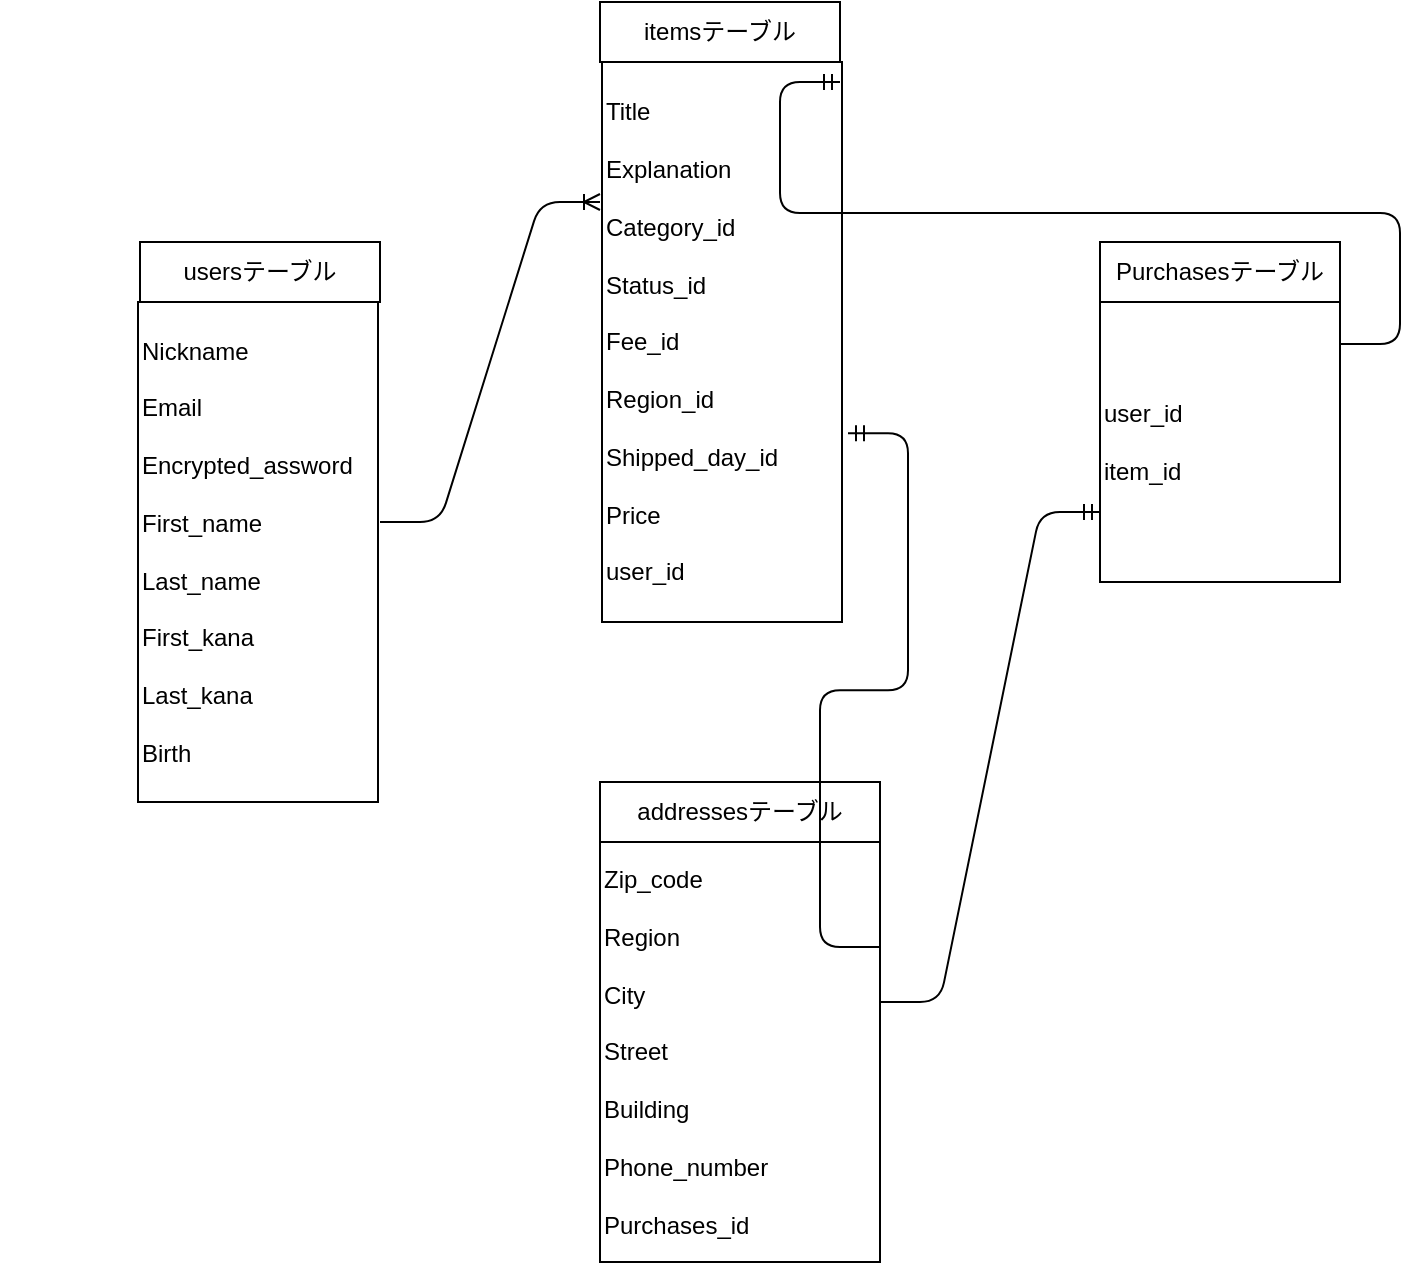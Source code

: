 <mxfile>
    <diagram id="uNvmAYeOiS78s3A_tTY7" name="ページ1">
        <mxGraphModel dx="1416" dy="531" grid="1" gridSize="10" guides="1" tooltips="1" connect="1" arrows="1" fold="1" page="1" pageScale="1" pageWidth="827" pageHeight="1169" math="0" shadow="0">
            <root>
                <mxCell id="0"/>
                <mxCell id="1" parent="0"/>
                <mxCell id="2" value="&lt;span&gt;Nickname&lt;br&gt;&lt;/span&gt;&lt;br&gt;&lt;span&gt;Email&lt;br&gt;&lt;/span&gt;&lt;br&gt;&lt;span&gt;Encrypted_assword&lt;br&gt;&lt;/span&gt;&lt;br&gt;&lt;span&gt;First_name&lt;br&gt;&lt;/span&gt;&lt;br&gt;&lt;span&gt;Last_name&lt;br&gt;&lt;/span&gt;&lt;br&gt;First_kana&lt;br&gt;&lt;br&gt;Last_kana&lt;br&gt;&lt;br&gt;Birth" style="whiteSpace=wrap;html=1;rounded=0;sketch=0;align=left;" vertex="1" parent="1">
                    <mxGeometry x="39" y="150" width="120" height="250" as="geometry"/>
                </mxCell>
                <mxCell id="3" value="usersテーブル" style="whiteSpace=wrap;html=1;rounded=0;sketch=0;" vertex="1" parent="1">
                    <mxGeometry x="40" y="120" width="120" height="30" as="geometry"/>
                </mxCell>
                <mxCell id="4" style="edgeStyle=orthogonalEdgeStyle;curved=0;rounded=1;sketch=0;orthogonalLoop=1;jettySize=auto;html=1;exitX=0.5;exitY=1;exitDx=0;exitDy=0;" edge="1" parent="1" source="2" target="2">
                    <mxGeometry relative="1" as="geometry"/>
                </mxCell>
                <mxCell id="5" value="&lt;span&gt;Title&lt;br&gt;&lt;/span&gt;&lt;br&gt;&lt;span&gt;Explanation&lt;/span&gt;&lt;br&gt;&lt;span&gt;&lt;br&gt;Category_id&lt;/span&gt;&lt;br&gt;&lt;span&gt;&lt;br&gt;Status_id&lt;br&gt;&lt;br&gt;&lt;/span&gt;Fee_id&lt;br&gt;&lt;br&gt;Region_id&lt;br&gt;&lt;br&gt;Shipped_day_id&lt;br&gt;&lt;br&gt;Price&lt;br&gt;&lt;span&gt;&lt;br&gt;user_id&lt;br&gt;&lt;/span&gt;" style="whiteSpace=wrap;html=1;rounded=0;sketch=0;align=left;" vertex="1" parent="1">
                    <mxGeometry x="271" y="30" width="120" height="280" as="geometry"/>
                </mxCell>
                <mxCell id="8" value="itemsテーブル" style="whiteSpace=wrap;html=1;rounded=0;sketch=0;" vertex="1" parent="1">
                    <mxGeometry x="270" width="120" height="30" as="geometry"/>
                </mxCell>
                <mxCell id="9" style="edgeStyle=orthogonalEdgeStyle;curved=0;rounded=1;sketch=0;orthogonalLoop=1;jettySize=auto;html=1;exitX=0.5;exitY=1;exitDx=0;exitDy=0;" edge="1" parent="1" source="5" target="5">
                    <mxGeometry relative="1" as="geometry"/>
                </mxCell>
                <mxCell id="10" value="Purchasesテーブル" style="whiteSpace=wrap;html=1;rounded=0;sketch=0;" vertex="1" parent="1">
                    <mxGeometry x="520" y="120" width="120" height="30" as="geometry"/>
                </mxCell>
                <mxCell id="11" value="user_id&lt;br&gt;&lt;br&gt;item_id" style="whiteSpace=wrap;html=1;rounded=0;sketch=0;align=left;" vertex="1" parent="1">
                    <mxGeometry x="520" y="150" width="120" height="140" as="geometry"/>
                </mxCell>
                <mxCell id="12" value="addressesテーブル" style="whiteSpace=wrap;html=1;rounded=0;sketch=0;" vertex="1" parent="1">
                    <mxGeometry x="270" y="390" width="140" height="30" as="geometry"/>
                </mxCell>
                <mxCell id="13" value="&lt;span&gt;Zip_code&lt;br&gt;&lt;/span&gt;&lt;br&gt;&lt;span&gt;Region&lt;br&gt;&lt;/span&gt;&lt;br&gt;&lt;span&gt;City&lt;br&gt;&lt;/span&gt;&lt;br&gt;&lt;span&gt;Street&lt;br&gt;&lt;/span&gt;&lt;br&gt;&lt;span&gt;Building&lt;br&gt;&lt;/span&gt;&lt;br&gt;&lt;span&gt;Phone_number&lt;br&gt;&lt;/span&gt;&lt;br&gt;&lt;span&gt;Purchases_id&lt;/span&gt;" style="whiteSpace=wrap;html=1;rounded=0;sketch=0;align=left;" vertex="1" parent="1">
                    <mxGeometry x="270" y="420" width="140" height="210" as="geometry"/>
                </mxCell>
                <mxCell id="25" value="" style="edgeStyle=entityRelationEdgeStyle;fontSize=12;html=1;endArrow=ERoneToMany;" edge="1" parent="1">
                    <mxGeometry width="100" height="100" relative="1" as="geometry">
                        <mxPoint x="160" y="260" as="sourcePoint"/>
                        <mxPoint x="270" y="100" as="targetPoint"/>
                    </mxGeometry>
                </mxCell>
                <mxCell id="35" value="&#10;&#10;&#10;&#10;" style="text;strokeColor=none;fillColor=none;spacingLeft=4;spacingRight=4;overflow=hidden;rotatable=0;points=[[0,0.5],[1,0.5]];portConstraint=eastwest;fontSize=12;" vertex="1" parent="1">
                    <mxGeometry x="-30" y="490" width="160" height="30" as="geometry"/>
                </mxCell>
                <mxCell id="46" value="" style="edgeStyle=entityRelationEdgeStyle;fontSize=12;html=1;endArrow=ERmandOne;entryX=1.025;entryY=0.663;entryDx=0;entryDy=0;exitX=1;exitY=0.25;exitDx=0;exitDy=0;entryPerimeter=0;" edge="1" parent="1" source="13" target="5">
                    <mxGeometry width="100" height="100" relative="1" as="geometry">
                        <mxPoint x="421" y="440" as="sourcePoint"/>
                        <mxPoint x="271" y="185" as="targetPoint"/>
                    </mxGeometry>
                </mxCell>
                <mxCell id="47" value="" style="edgeStyle=entityRelationEdgeStyle;fontSize=12;html=1;endArrow=ERmandOne;exitX=1;exitY=0.15;exitDx=0;exitDy=0;exitPerimeter=0;" edge="1" parent="1" source="11">
                    <mxGeometry width="100" height="100" relative="1" as="geometry">
                        <mxPoint x="290" y="140" as="sourcePoint"/>
                        <mxPoint x="390" y="40" as="targetPoint"/>
                    </mxGeometry>
                </mxCell>
                <mxCell id="48" value="" style="edgeStyle=entityRelationEdgeStyle;fontSize=12;html=1;endArrow=ERmandOne;entryX=0;entryY=0.75;entryDx=0;entryDy=0;exitX=1;exitY=0.381;exitDx=0;exitDy=0;exitPerimeter=0;" edge="1" parent="1" source="13" target="11">
                    <mxGeometry width="100" height="100" relative="1" as="geometry">
                        <mxPoint x="470" y="440" as="sourcePoint"/>
                        <mxPoint x="570" y="340" as="targetPoint"/>
                    </mxGeometry>
                </mxCell>
            </root>
        </mxGraphModel>
    </diagram>
</mxfile>